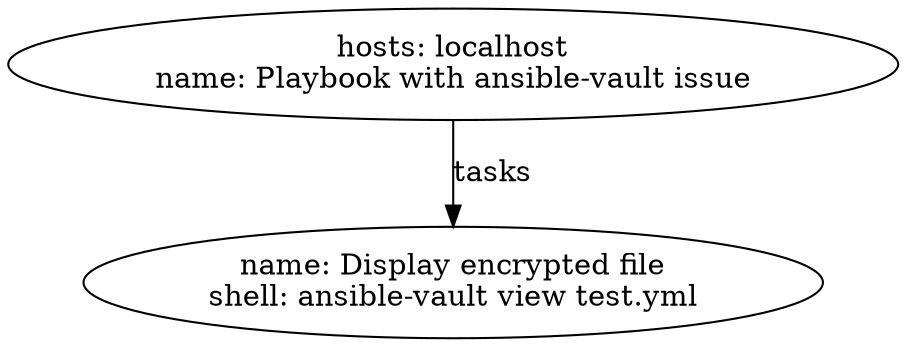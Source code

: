 digraph graphname {
2293 [label="name: Display encrypted file\nshell: ansible-vault view test.yml\n"];
2292 [label="hosts: localhost\nname: Playbook with ansible-vault issue\n"];
2292 -> 2293 [label="tasks"];
}
